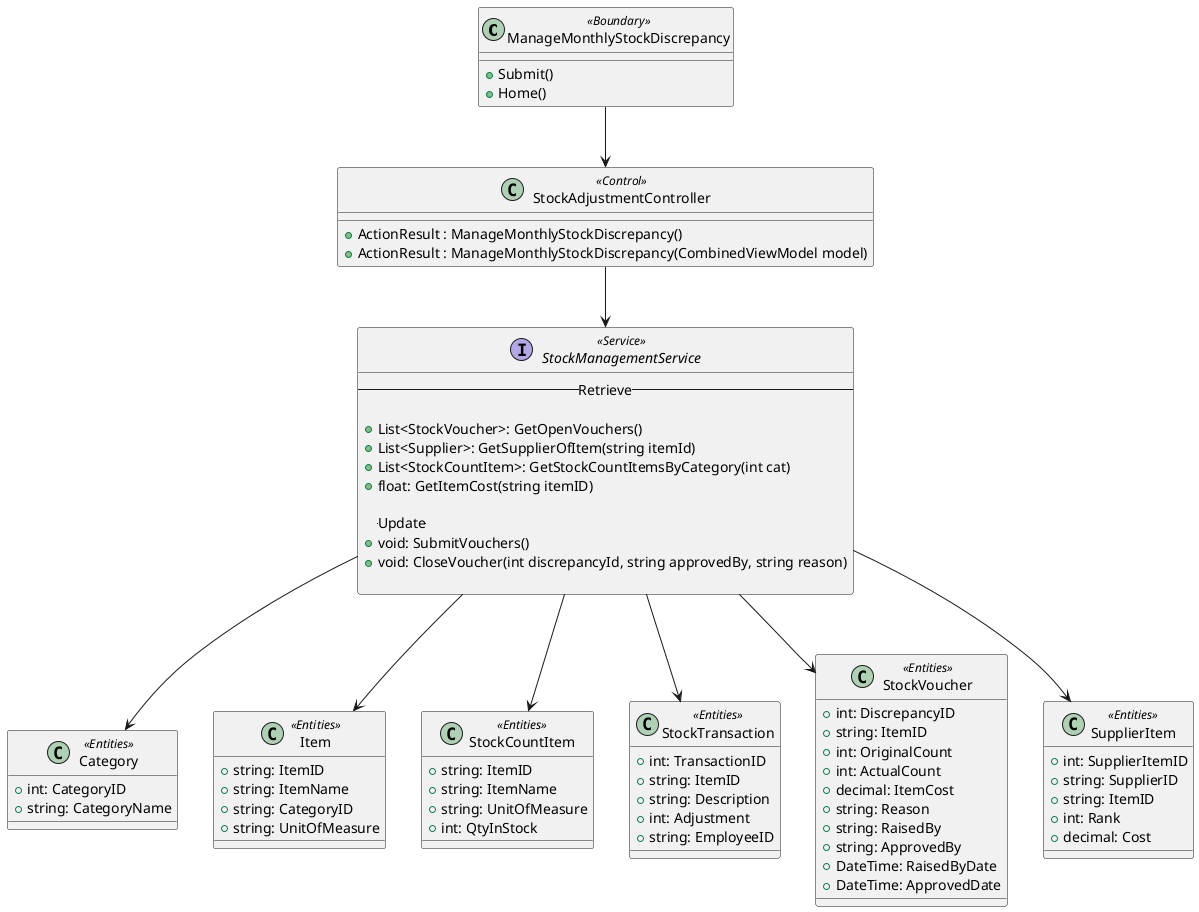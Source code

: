 @startuml

Class ManageMonthlyStockDiscrepancy <<Boundary>>{
    +Submit()
    +Home()
}


Class StockAdjustmentController <<Control>> {
    
    +ActionResult : ManageMonthlyStockDiscrepancy()
    +ActionResult : ManageMonthlyStockDiscrepancy(CombinedViewModel model)
 }

 Interface StockManagementService <<Service>> {
    --Retrieve--
   
    +List<StockVoucher>: GetOpenVouchers()        
    +List<Supplier>: GetSupplierOfItem(string itemId)
    +List<StockCountItem>: GetStockCountItemsByCategory(int cat)
    +float: GetItemCost(string itemID)

      --Update--
    +void: SubmitVouchers()
    +void: CloseVoucher(int discrepancyId, string approvedBy, string reason)
   
}

Class Category <<Entities>> {
+int: CategoryID
+string: CategoryName
}
Class Item <<Entities>> {
+string: ItemID
+string: ItemName
+string: CategoryID
+string: UnitOfMeasure
}


Class StockCountItem <<Entities>> {
+string: ItemID
+string: ItemName
+string: UnitOfMeasure
+int: QtyInStock
}

Class StockTransaction <<Entities>> {
+int: TransactionID
+string: ItemID
+string: Description
+int: Adjustment
+string: EmployeeID
}

Class StockVoucher <<Entities>> {
+int: DiscrepancyID
+string: ItemID
+int: OriginalCount
+int: ActualCount
+decimal: ItemCost
+string: Reason
+string: RaisedBy
+string: ApprovedBy
+DateTime: RaisedByDate
+DateTime: ApprovedDate
}

Class SupplierItem <<Entities>> {
+int: SupplierItemID
+string: SupplierID
+string: ItemID
+int: Rank
+decimal: Cost

}

ManageMonthlyStockDiscrepancy --> StockAdjustmentController
StockAdjustmentController --> StockManagementService
StockManagementService --> Category
StockManagementService --> Item
StockManagementService --> SupplierItem
StockManagementService --> StockCountItem
StockManagementService --> StockVoucher
StockManagementService --> StockTransaction
@enduml
